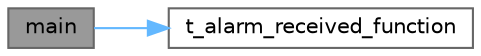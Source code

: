digraph "main"
{
 // LATEX_PDF_SIZE
  bgcolor="transparent";
  edge [fontname=Helvetica,fontsize=10,labelfontname=Helvetica,labelfontsize=10];
  node [fontname=Helvetica,fontsize=10,shape=box,height=0.2,width=0.4];
  rankdir="LR";
  Node1 [label="main",height=0.2,width=0.4,color="gray40", fillcolor="grey60", style="filled", fontcolor="black",tooltip=" "];
  Node1 -> Node2 [color="steelblue1",style="solid"];
  Node2 [label="t_alarm_received_function",height=0.2,width=0.4,color="grey40", fillcolor="white", style="filled",URL="$_alarm__received_8cpp.html#ae592b21b4605e15e669d5fae04c0c71d",tooltip=" "];
}
